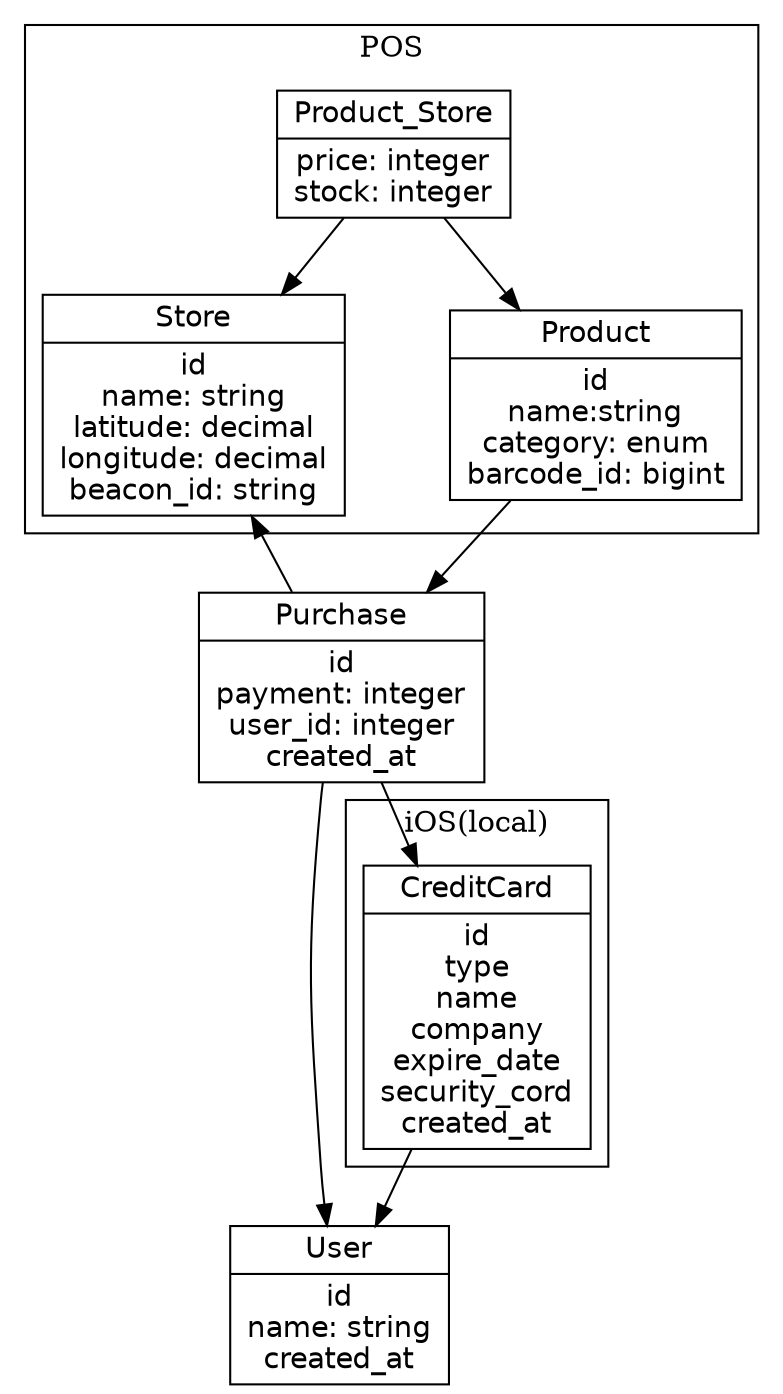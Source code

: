 digraph G {
   graph [size = "14, 11"];
   graph [nodesep = 0.7];
   node [shape = record, height = 0.01,
         fontname = "Helvetica", fontsize = 14];

   User [label = "{User|id\nname: string\ncreated_at}"];
   Purchase [label = "{Purchase|id\npayment: integer\nuser_id: integer\ncreated_at}"];

   subgraph cluster_0 {
      label = "POS"
      Store [label = "{Store|id\nname: string\nlatitude: decimal\nlongitude: decimal\nbeacon_id: string}"];
      Product [label = "{Product|id\nname:string\ncategory: enum\nbarcode_id: bigint}"];
      Product_Store [label = "{Product_Store|price: integer\nstock: integer}"];
   }

   subgraph cluster_1 {
      label = "iOS(local)"
      CreditCard [label = "{CreditCard|id\ntype\nname\ncompany\nexpire_date\nsecurity_cord\ncreated_at}"];
   }

   Purchase -> Store;
   Purchase -> User;
   Purchase -> CreditCard;
   Product_Store -> Store ;
   Product_Store -> Product ;
   Product -> Purchase;
   CreditCard -> User;
}